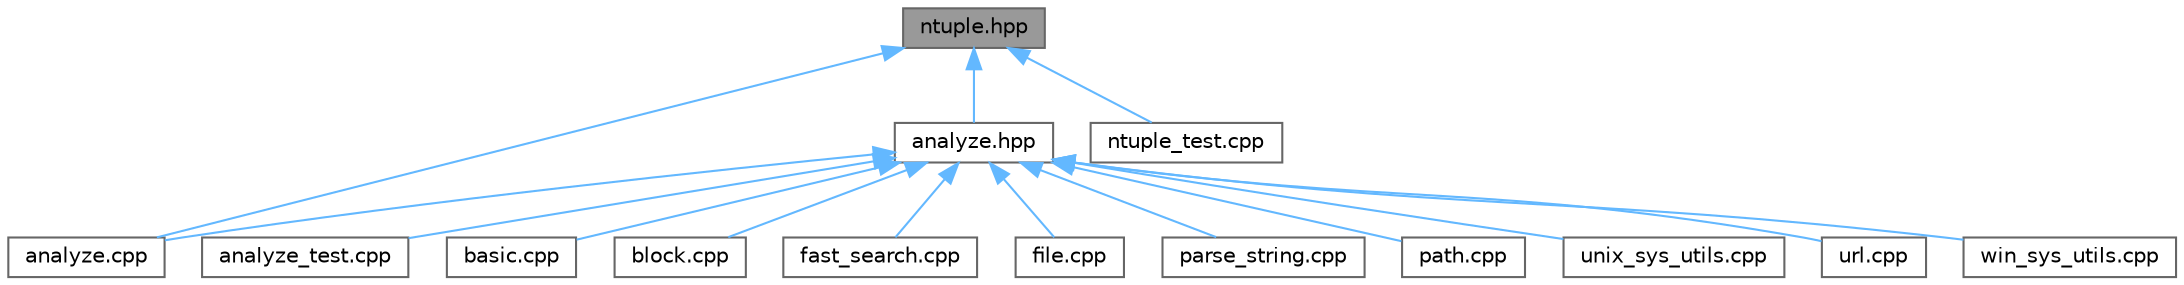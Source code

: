 digraph "ntuple.hpp"
{
 // LATEX_PDF_SIZE
  bgcolor="transparent";
  edge [fontname=Helvetica,fontsize=10,labelfontname=Helvetica,labelfontsize=10];
  node [fontname=Helvetica,fontsize=10,shape=box,height=0.2,width=0.4];
  Node1 [label="ntuple.hpp",height=0.2,width=0.4,color="gray40", fillcolor="grey60", style="filled", fontcolor="black",tooltip=" "];
  Node1 -> Node2 [dir="back",color="steelblue1",style="solid"];
  Node2 [label="analyze.cpp",height=0.2,width=0.4,color="grey40", fillcolor="white", style="filled",URL="$analyze_8cpp.html",tooltip=" "];
  Node1 -> Node3 [dir="back",color="steelblue1",style="solid"];
  Node3 [label="analyze.hpp",height=0.2,width=0.4,color="grey40", fillcolor="white", style="filled",URL="$analyze_8hpp.html",tooltip=" "];
  Node3 -> Node2 [dir="back",color="steelblue1",style="solid"];
  Node3 -> Node4 [dir="back",color="steelblue1",style="solid"];
  Node4 [label="analyze_test.cpp",height=0.2,width=0.4,color="grey40", fillcolor="white", style="filled",URL="$analyze__test_8cpp.html",tooltip=" "];
  Node3 -> Node5 [dir="back",color="steelblue1",style="solid"];
  Node5 [label="basic.cpp",height=0.2,width=0.4,color="grey40", fillcolor="white", style="filled",URL="$basic_8cpp.html",tooltip=" "];
  Node3 -> Node6 [dir="back",color="steelblue1",style="solid"];
  Node6 [label="block.cpp",height=0.2,width=0.4,color="grey40", fillcolor="white", style="filled",URL="$block_8cpp.html",tooltip=" "];
  Node3 -> Node7 [dir="back",color="steelblue1",style="solid"];
  Node7 [label="fast_search.cpp",height=0.2,width=0.4,color="grey40", fillcolor="white", style="filled",URL="$fast__search_8cpp.html",tooltip=" "];
  Node3 -> Node8 [dir="back",color="steelblue1",style="solid"];
  Node8 [label="file.cpp",height=0.2,width=0.4,color="grey40", fillcolor="white", style="filled",URL="$file_8cpp.html",tooltip=" "];
  Node3 -> Node9 [dir="back",color="steelblue1",style="solid"];
  Node9 [label="parse_string.cpp",height=0.2,width=0.4,color="grey40", fillcolor="white", style="filled",URL="$parse__string_8cpp.html",tooltip=" "];
  Node3 -> Node10 [dir="back",color="steelblue1",style="solid"];
  Node10 [label="path.cpp",height=0.2,width=0.4,color="grey40", fillcolor="white", style="filled",URL="$path_8cpp.html",tooltip=" "];
  Node3 -> Node11 [dir="back",color="steelblue1",style="solid"];
  Node11 [label="unix_sys_utils.cpp",height=0.2,width=0.4,color="grey40", fillcolor="white", style="filled",URL="$unix__sys__utils_8cpp.html",tooltip=" "];
  Node3 -> Node12 [dir="back",color="steelblue1",style="solid"];
  Node12 [label="url.cpp",height=0.2,width=0.4,color="grey40", fillcolor="white", style="filled",URL="$url_8cpp.html",tooltip=" "];
  Node3 -> Node13 [dir="back",color="steelblue1",style="solid"];
  Node13 [label="win_sys_utils.cpp",height=0.2,width=0.4,color="grey40", fillcolor="white", style="filled",URL="$win__sys__utils_8cpp.html",tooltip=" "];
  Node1 -> Node14 [dir="back",color="steelblue1",style="solid"];
  Node14 [label="ntuple_test.cpp",height=0.2,width=0.4,color="grey40", fillcolor="white", style="filled",URL="$ntuple__test_8cpp.html",tooltip=" "];
}
